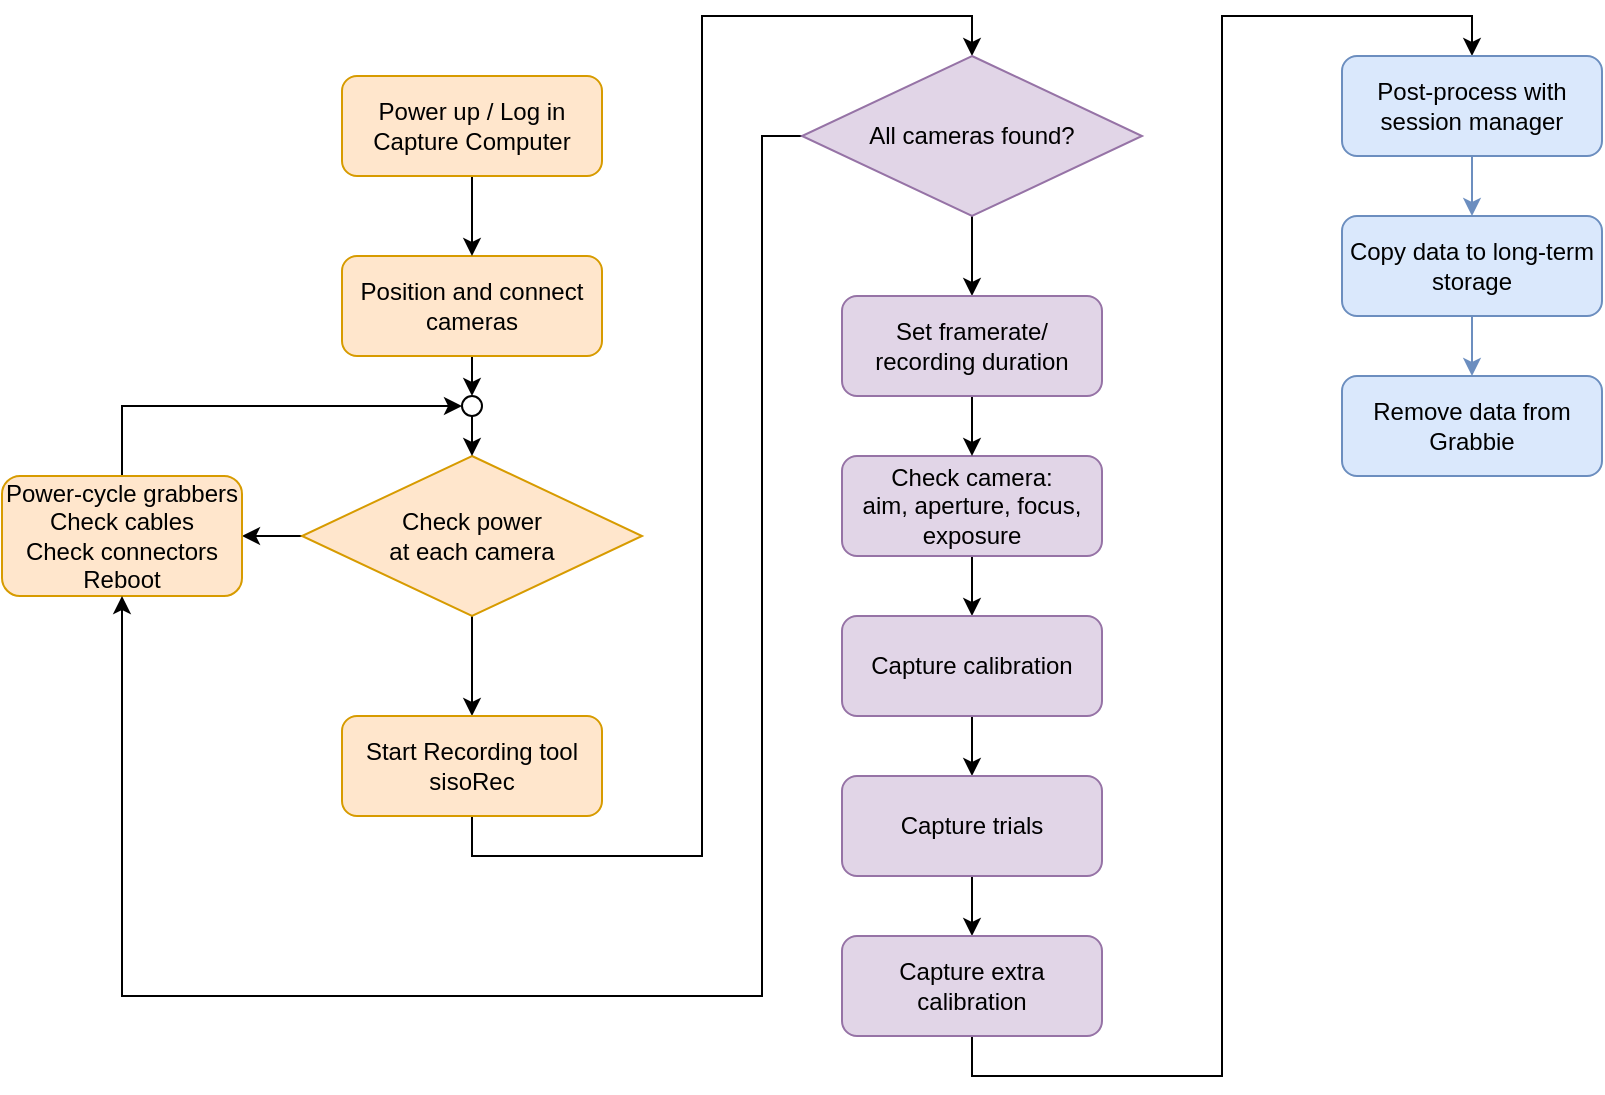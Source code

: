 <mxfile version="20.6.0" type="device"><diagram id="C5RBs43oDa-KdzZeNtuy" name="Page-1"><mxGraphModel dx="2551" dy="886" grid="1" gridSize="10" guides="1" tooltips="1" connect="1" arrows="1" fold="1" page="1" pageScale="1" pageWidth="827" pageHeight="1169" math="0" shadow="0"><root><mxCell id="WIyWlLk6GJQsqaUBKTNV-0"/><mxCell id="WIyWlLk6GJQsqaUBKTNV-1" parent="WIyWlLk6GJQsqaUBKTNV-0"/><mxCell id="y3cF-8IWcPGshPvxnh5G-17" style="edgeStyle=orthogonalEdgeStyle;rounded=0;orthogonalLoop=1;jettySize=auto;html=1;exitX=0.5;exitY=1;exitDx=0;exitDy=0;entryX=0.5;entryY=0;entryDx=0;entryDy=0;" edge="1" parent="WIyWlLk6GJQsqaUBKTNV-1" source="y3cF-8IWcPGshPvxnh5G-0" target="y3cF-8IWcPGshPvxnh5G-16"><mxGeometry relative="1" as="geometry"/></mxCell><mxCell id="y3cF-8IWcPGshPvxnh5G-0" value="Position and connect cameras" style="rounded=1;whiteSpace=wrap;html=1;fillColor=#ffe6cc;strokeColor=#d79b00;" vertex="1" parent="WIyWlLk6GJQsqaUBKTNV-1"><mxGeometry x="160" y="160" width="130" height="50" as="geometry"/></mxCell><mxCell id="y3cF-8IWcPGshPvxnh5G-2" style="edgeStyle=orthogonalEdgeStyle;rounded=0;orthogonalLoop=1;jettySize=auto;html=1;exitX=0.5;exitY=1;exitDx=0;exitDy=0;entryX=0.5;entryY=0;entryDx=0;entryDy=0;" edge="1" parent="WIyWlLk6GJQsqaUBKTNV-1" source="y3cF-8IWcPGshPvxnh5G-1" target="y3cF-8IWcPGshPvxnh5G-0"><mxGeometry relative="1" as="geometry"/></mxCell><mxCell id="y3cF-8IWcPGshPvxnh5G-1" value="&lt;div&gt;Power up / Log in&lt;/div&gt;&lt;div&gt;Capture Computer&lt;br&gt;&lt;/div&gt;" style="rounded=1;whiteSpace=wrap;html=1;fillColor=#ffe6cc;strokeColor=#d79b00;" vertex="1" parent="WIyWlLk6GJQsqaUBKTNV-1"><mxGeometry x="160" y="70" width="130" height="50" as="geometry"/></mxCell><mxCell id="y3cF-8IWcPGshPvxnh5G-9" style="edgeStyle=orthogonalEdgeStyle;rounded=0;orthogonalLoop=1;jettySize=auto;html=1;exitX=0.5;exitY=1;exitDx=0;exitDy=0;entryX=0.5;entryY=0;entryDx=0;entryDy=0;" edge="1" parent="WIyWlLk6GJQsqaUBKTNV-1" source="y3cF-8IWcPGshPvxnh5G-3" target="y3cF-8IWcPGshPvxnh5G-8"><mxGeometry relative="1" as="geometry"/></mxCell><mxCell id="y3cF-8IWcPGshPvxnh5G-40" style="edgeStyle=orthogonalEdgeStyle;rounded=0;orthogonalLoop=1;jettySize=auto;html=1;exitX=0;exitY=0.5;exitDx=0;exitDy=0;entryX=1;entryY=0.5;entryDx=0;entryDy=0;" edge="1" parent="WIyWlLk6GJQsqaUBKTNV-1" source="y3cF-8IWcPGshPvxnh5G-3" target="y3cF-8IWcPGshPvxnh5G-5"><mxGeometry relative="1" as="geometry"/></mxCell><mxCell id="y3cF-8IWcPGshPvxnh5G-3" value="&lt;div&gt;Check power&lt;/div&gt;&lt;div&gt;at each camera&lt;/div&gt;" style="rhombus;whiteSpace=wrap;html=1;fillColor=#ffe6cc;strokeColor=#d79b00;" vertex="1" parent="WIyWlLk6GJQsqaUBKTNV-1"><mxGeometry x="140" y="260" width="170" height="80" as="geometry"/></mxCell><mxCell id="y3cF-8IWcPGshPvxnh5G-39" style="edgeStyle=orthogonalEdgeStyle;rounded=0;orthogonalLoop=1;jettySize=auto;html=1;exitX=0.5;exitY=0;exitDx=0;exitDy=0;entryX=0;entryY=0.5;entryDx=0;entryDy=0;" edge="1" parent="WIyWlLk6GJQsqaUBKTNV-1" source="y3cF-8IWcPGshPvxnh5G-5" target="y3cF-8IWcPGshPvxnh5G-16"><mxGeometry relative="1" as="geometry"/></mxCell><mxCell id="y3cF-8IWcPGshPvxnh5G-5" value="&lt;div&gt;Power-cycle grabbers&lt;/div&gt;&lt;div&gt;Check cables&lt;/div&gt;&lt;div&gt;Check connectors&lt;/div&gt;&lt;div&gt;Reboot&lt;br&gt;&lt;/div&gt;" style="rounded=1;whiteSpace=wrap;html=1;fillColor=#ffe6cc;strokeColor=#d79b00;" vertex="1" parent="WIyWlLk6GJQsqaUBKTNV-1"><mxGeometry x="-10" y="270" width="120" height="60" as="geometry"/></mxCell><mxCell id="y3cF-8IWcPGshPvxnh5G-41" style="edgeStyle=orthogonalEdgeStyle;rounded=0;orthogonalLoop=1;jettySize=auto;html=1;exitX=0.5;exitY=1;exitDx=0;exitDy=0;entryX=0.5;entryY=0;entryDx=0;entryDy=0;" edge="1" parent="WIyWlLk6GJQsqaUBKTNV-1" source="y3cF-8IWcPGshPvxnh5G-8" target="y3cF-8IWcPGshPvxnh5G-12"><mxGeometry relative="1" as="geometry"/></mxCell><mxCell id="y3cF-8IWcPGshPvxnh5G-8" value="&lt;div&gt;Start Recording tool&lt;/div&gt;&lt;div&gt;sisoRec&lt;br&gt;&lt;/div&gt;" style="rounded=1;whiteSpace=wrap;html=1;fillColor=#ffe6cc;strokeColor=#d79b00;" vertex="1" parent="WIyWlLk6GJQsqaUBKTNV-1"><mxGeometry x="160" y="390" width="130" height="50" as="geometry"/></mxCell><mxCell id="y3cF-8IWcPGshPvxnh5G-23" style="edgeStyle=orthogonalEdgeStyle;rounded=0;orthogonalLoop=1;jettySize=auto;html=1;exitX=0.5;exitY=1;exitDx=0;exitDy=0;entryX=0.5;entryY=0;entryDx=0;entryDy=0;" edge="1" parent="WIyWlLk6GJQsqaUBKTNV-1" source="y3cF-8IWcPGshPvxnh5G-12" target="y3cF-8IWcPGshPvxnh5G-22"><mxGeometry relative="1" as="geometry"/></mxCell><mxCell id="y3cF-8IWcPGshPvxnh5G-42" style="edgeStyle=orthogonalEdgeStyle;rounded=0;orthogonalLoop=1;jettySize=auto;html=1;exitX=0;exitY=0.5;exitDx=0;exitDy=0;entryX=0.5;entryY=1;entryDx=0;entryDy=0;" edge="1" parent="WIyWlLk6GJQsqaUBKTNV-1" source="y3cF-8IWcPGshPvxnh5G-12" target="y3cF-8IWcPGshPvxnh5G-5"><mxGeometry relative="1" as="geometry"><Array as="points"><mxPoint x="370" y="100"/><mxPoint x="370" y="530"/><mxPoint x="50" y="530"/></Array></mxGeometry></mxCell><mxCell id="y3cF-8IWcPGshPvxnh5G-12" value="All cameras found?" style="rhombus;whiteSpace=wrap;html=1;fillColor=#e1d5e7;strokeColor=#9673a6;" vertex="1" parent="WIyWlLk6GJQsqaUBKTNV-1"><mxGeometry x="390" y="60" width="170" height="80" as="geometry"/></mxCell><mxCell id="y3cF-8IWcPGshPvxnh5G-18" style="edgeStyle=orthogonalEdgeStyle;rounded=0;orthogonalLoop=1;jettySize=auto;html=1;exitX=0.5;exitY=1;exitDx=0;exitDy=0;entryX=0.5;entryY=0;entryDx=0;entryDy=0;" edge="1" parent="WIyWlLk6GJQsqaUBKTNV-1" source="y3cF-8IWcPGshPvxnh5G-16" target="y3cF-8IWcPGshPvxnh5G-3"><mxGeometry relative="1" as="geometry"/></mxCell><mxCell id="y3cF-8IWcPGshPvxnh5G-16" value="" style="ellipse;whiteSpace=wrap;html=1;" vertex="1" parent="WIyWlLk6GJQsqaUBKTNV-1"><mxGeometry x="220" y="230" width="10" height="10" as="geometry"/></mxCell><mxCell id="y3cF-8IWcPGshPvxnh5G-27" style="edgeStyle=orthogonalEdgeStyle;rounded=0;orthogonalLoop=1;jettySize=auto;html=1;exitX=0.5;exitY=1;exitDx=0;exitDy=0;entryX=0.5;entryY=0;entryDx=0;entryDy=0;" edge="1" parent="WIyWlLk6GJQsqaUBKTNV-1" source="y3cF-8IWcPGshPvxnh5G-21" target="y3cF-8IWcPGshPvxnh5G-26"><mxGeometry relative="1" as="geometry"/></mxCell><mxCell id="y3cF-8IWcPGshPvxnh5G-21" value="&lt;div&gt;Check camera:&lt;/div&gt;&lt;div&gt;aim, aperture, focus, exposure&lt;br&gt;&lt;/div&gt;" style="rounded=1;whiteSpace=wrap;html=1;fillColor=#e1d5e7;strokeColor=#9673a6;" vertex="1" parent="WIyWlLk6GJQsqaUBKTNV-1"><mxGeometry x="410" y="260" width="130" height="50" as="geometry"/></mxCell><mxCell id="y3cF-8IWcPGshPvxnh5G-24" style="edgeStyle=orthogonalEdgeStyle;rounded=0;orthogonalLoop=1;jettySize=auto;html=1;exitX=0.5;exitY=1;exitDx=0;exitDy=0;entryX=0.5;entryY=0;entryDx=0;entryDy=0;" edge="1" parent="WIyWlLk6GJQsqaUBKTNV-1" source="y3cF-8IWcPGshPvxnh5G-22" target="y3cF-8IWcPGshPvxnh5G-21"><mxGeometry relative="1" as="geometry"/></mxCell><mxCell id="y3cF-8IWcPGshPvxnh5G-22" value="&lt;div&gt;Set framerate/&lt;/div&gt;&lt;div&gt;recording duration&lt;/div&gt;" style="rounded=1;whiteSpace=wrap;html=1;fillColor=#e1d5e7;strokeColor=#9673a6;" vertex="1" parent="WIyWlLk6GJQsqaUBKTNV-1"><mxGeometry x="410" y="180" width="130" height="50" as="geometry"/></mxCell><mxCell id="y3cF-8IWcPGshPvxnh5G-30" style="edgeStyle=orthogonalEdgeStyle;rounded=0;orthogonalLoop=1;jettySize=auto;html=1;exitX=0.5;exitY=1;exitDx=0;exitDy=0;entryX=0.5;entryY=0;entryDx=0;entryDy=0;" edge="1" parent="WIyWlLk6GJQsqaUBKTNV-1" source="y3cF-8IWcPGshPvxnh5G-26" target="y3cF-8IWcPGshPvxnh5G-28"><mxGeometry relative="1" as="geometry"/></mxCell><mxCell id="y3cF-8IWcPGshPvxnh5G-26" value="Capture calibration" style="rounded=1;whiteSpace=wrap;html=1;fillColor=#e1d5e7;strokeColor=#9673a6;" vertex="1" parent="WIyWlLk6GJQsqaUBKTNV-1"><mxGeometry x="410" y="340" width="130" height="50" as="geometry"/></mxCell><mxCell id="y3cF-8IWcPGshPvxnh5G-31" style="edgeStyle=orthogonalEdgeStyle;rounded=0;orthogonalLoop=1;jettySize=auto;html=1;exitX=0.5;exitY=1;exitDx=0;exitDy=0;entryX=0.5;entryY=0;entryDx=0;entryDy=0;" edge="1" parent="WIyWlLk6GJQsqaUBKTNV-1" source="y3cF-8IWcPGshPvxnh5G-28" target="y3cF-8IWcPGshPvxnh5G-29"><mxGeometry relative="1" as="geometry"/></mxCell><mxCell id="y3cF-8IWcPGshPvxnh5G-28" value="Capture trials" style="rounded=1;whiteSpace=wrap;html=1;fillColor=#e1d5e7;strokeColor=#9673a6;" vertex="1" parent="WIyWlLk6GJQsqaUBKTNV-1"><mxGeometry x="410" y="420" width="130" height="50" as="geometry"/></mxCell><mxCell id="y3cF-8IWcPGshPvxnh5G-38" style="edgeStyle=orthogonalEdgeStyle;rounded=0;orthogonalLoop=1;jettySize=auto;html=1;exitX=0.5;exitY=1;exitDx=0;exitDy=0;entryX=0.5;entryY=0;entryDx=0;entryDy=0;" edge="1" parent="WIyWlLk6GJQsqaUBKTNV-1" source="y3cF-8IWcPGshPvxnh5G-29" target="y3cF-8IWcPGshPvxnh5G-33"><mxGeometry relative="1" as="geometry"/></mxCell><mxCell id="y3cF-8IWcPGshPvxnh5G-29" value="&lt;div&gt;Capture extra calibration&lt;/div&gt;" style="rounded=1;whiteSpace=wrap;html=1;fillColor=#e1d5e7;strokeColor=#9673a6;" vertex="1" parent="WIyWlLk6GJQsqaUBKTNV-1"><mxGeometry x="410" y="500" width="130" height="50" as="geometry"/></mxCell><mxCell id="y3cF-8IWcPGshPvxnh5G-36" style="edgeStyle=orthogonalEdgeStyle;rounded=0;orthogonalLoop=1;jettySize=auto;html=1;exitX=0.5;exitY=1;exitDx=0;exitDy=0;entryX=0.5;entryY=0;entryDx=0;entryDy=0;fillColor=#dae8fc;strokeColor=#6c8ebf;" edge="1" parent="WIyWlLk6GJQsqaUBKTNV-1" source="y3cF-8IWcPGshPvxnh5G-33" target="y3cF-8IWcPGshPvxnh5G-34"><mxGeometry relative="1" as="geometry"/></mxCell><mxCell id="y3cF-8IWcPGshPvxnh5G-33" value="&lt;div&gt;Post-process with session manager&lt;/div&gt;" style="rounded=1;whiteSpace=wrap;html=1;fillColor=#dae8fc;strokeColor=#6c8ebf;" vertex="1" parent="WIyWlLk6GJQsqaUBKTNV-1"><mxGeometry x="660" y="60" width="130" height="50" as="geometry"/></mxCell><mxCell id="y3cF-8IWcPGshPvxnh5G-37" style="edgeStyle=orthogonalEdgeStyle;rounded=0;orthogonalLoop=1;jettySize=auto;html=1;exitX=0.5;exitY=1;exitDx=0;exitDy=0;fillColor=#dae8fc;strokeColor=#6c8ebf;" edge="1" parent="WIyWlLk6GJQsqaUBKTNV-1" source="y3cF-8IWcPGshPvxnh5G-34" target="y3cF-8IWcPGshPvxnh5G-35"><mxGeometry relative="1" as="geometry"/></mxCell><mxCell id="y3cF-8IWcPGshPvxnh5G-34" value="Copy data to long-term storage" style="rounded=1;whiteSpace=wrap;html=1;fillColor=#dae8fc;strokeColor=#6c8ebf;" vertex="1" parent="WIyWlLk6GJQsqaUBKTNV-1"><mxGeometry x="660" y="140" width="130" height="50" as="geometry"/></mxCell><mxCell id="y3cF-8IWcPGshPvxnh5G-35" value="Remove data from Grabbie" style="rounded=1;whiteSpace=wrap;html=1;fillColor=#dae8fc;strokeColor=#6c8ebf;" vertex="1" parent="WIyWlLk6GJQsqaUBKTNV-1"><mxGeometry x="660" y="220" width="130" height="50" as="geometry"/></mxCell></root></mxGraphModel></diagram></mxfile>